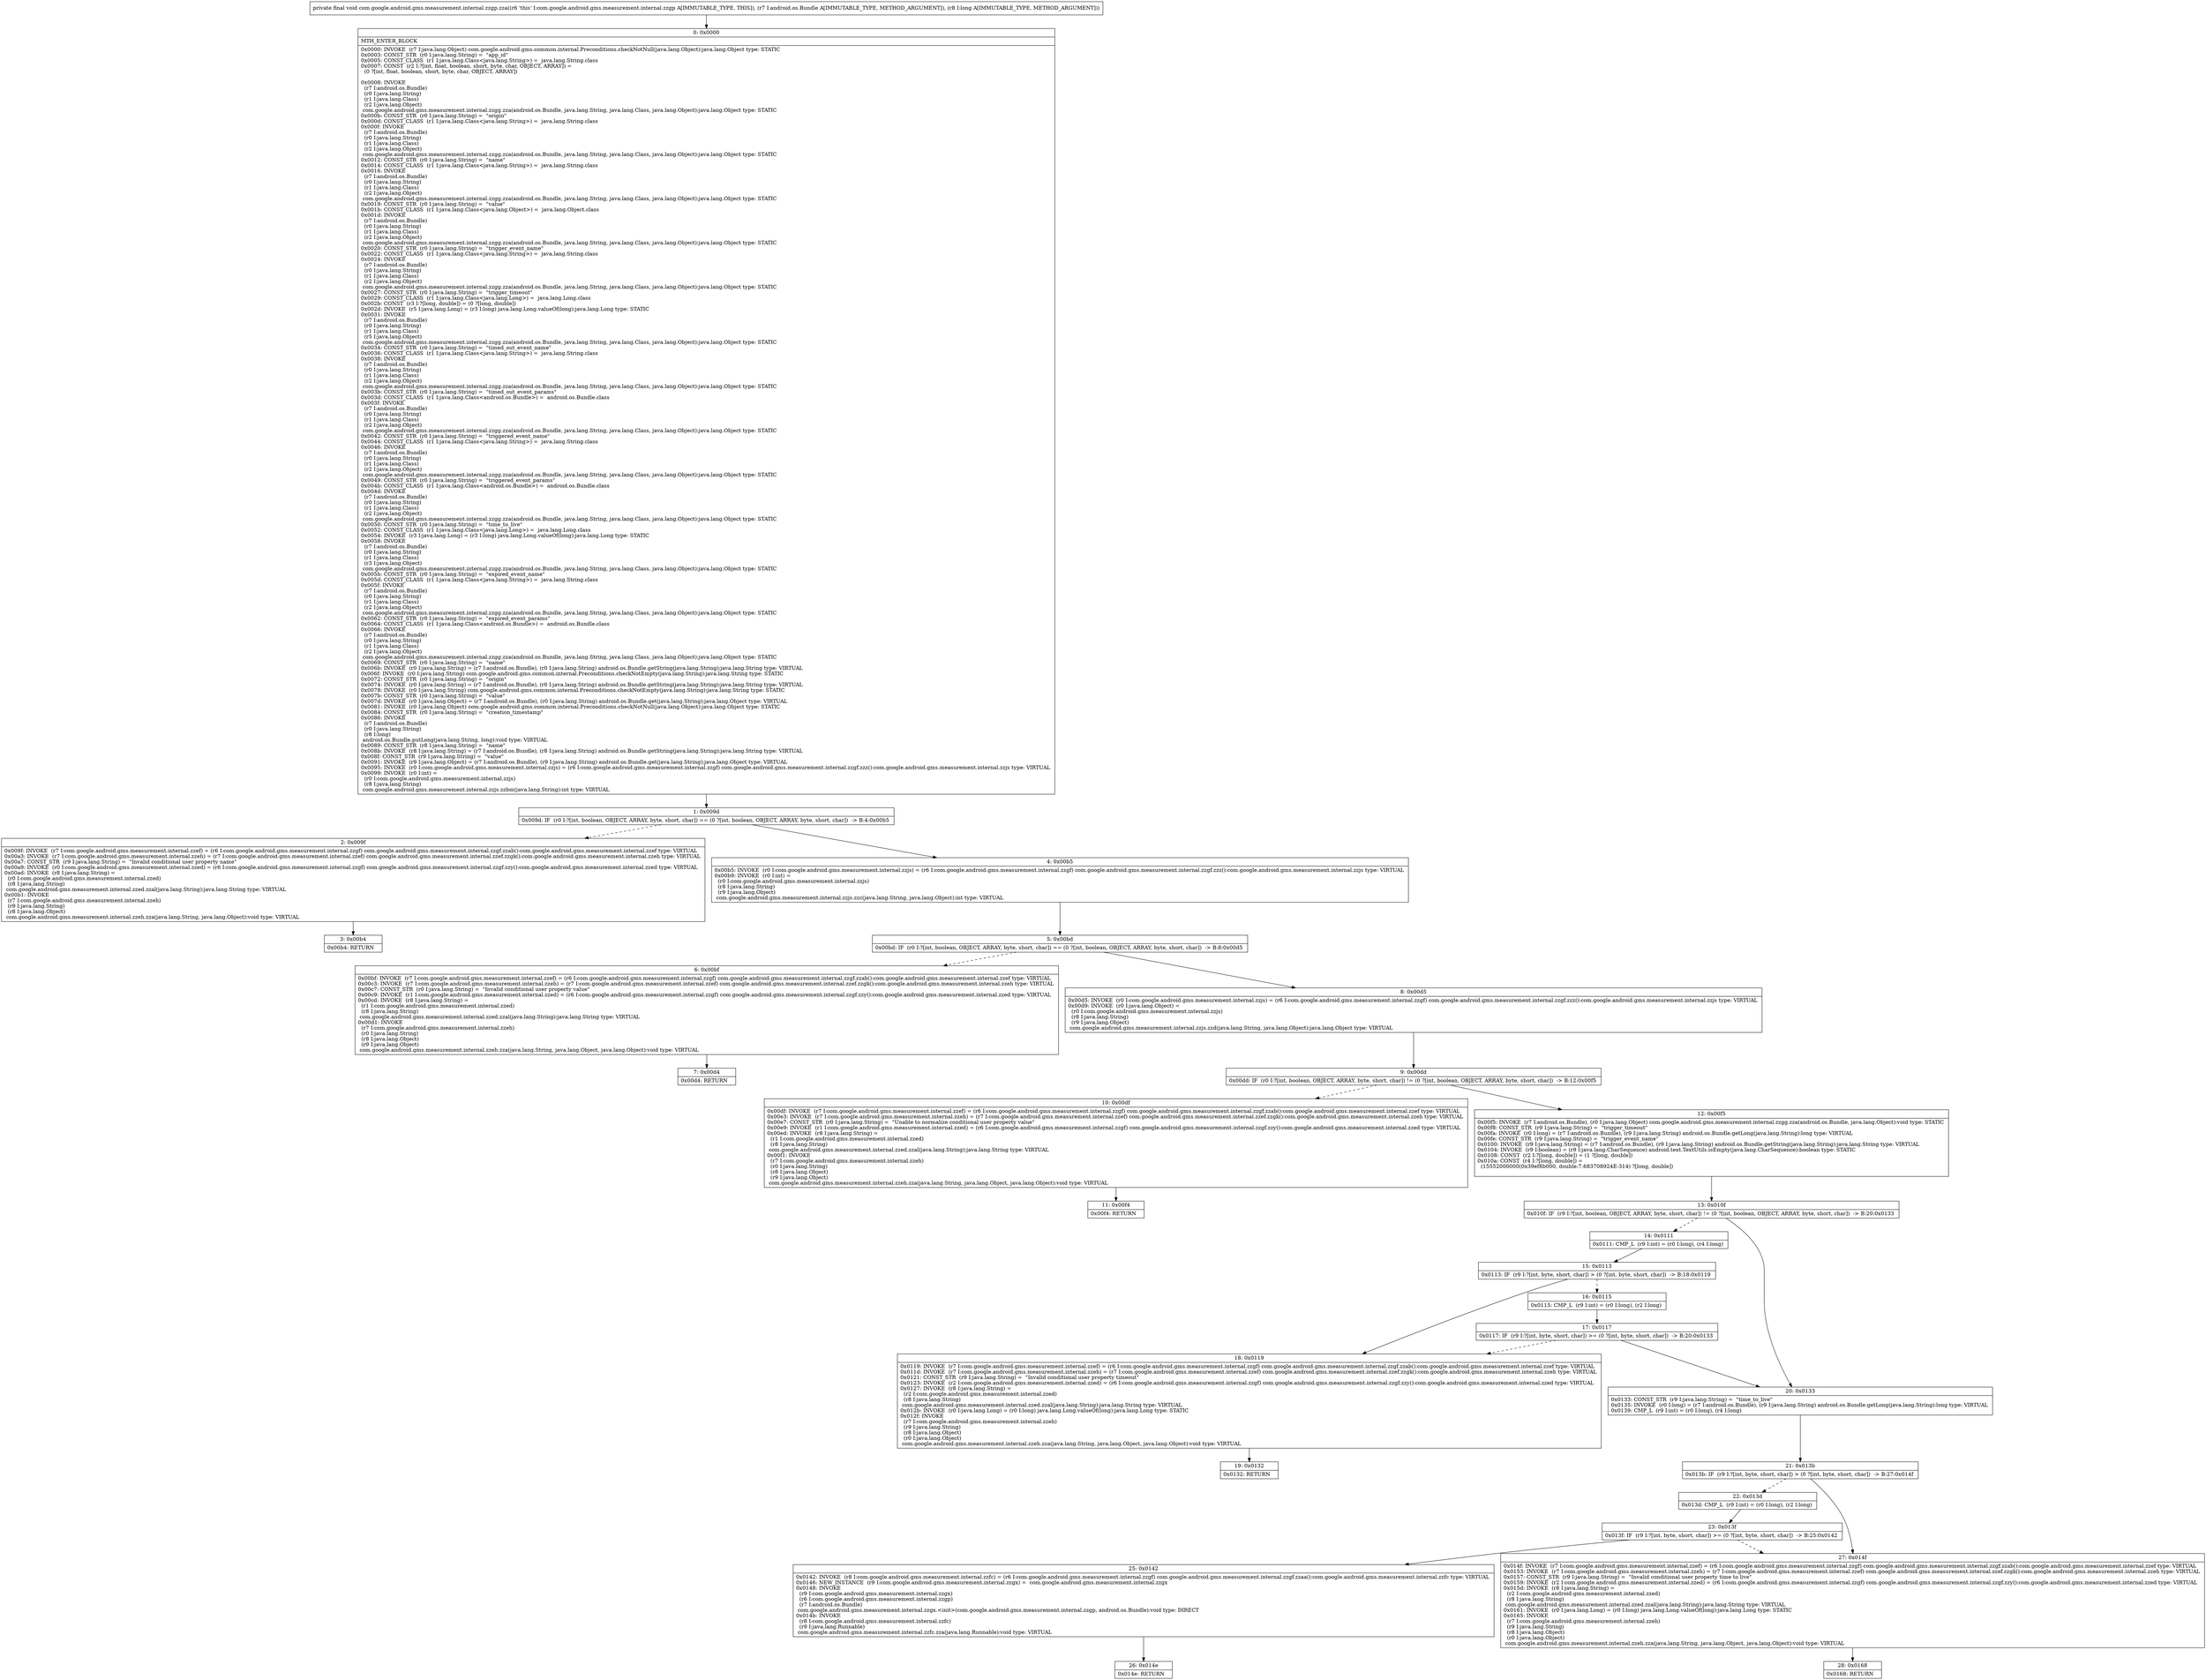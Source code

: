 digraph "CFG forcom.google.android.gms.measurement.internal.zzgp.zza(Landroid\/os\/Bundle;J)V" {
Node_0 [shape=record,label="{0\:\ 0x0000|MTH_ENTER_BLOCK\l|0x0000: INVOKE  (r7 I:java.lang.Object) com.google.android.gms.common.internal.Preconditions.checkNotNull(java.lang.Object):java.lang.Object type: STATIC \l0x0003: CONST_STR  (r0 I:java.lang.String) =  \"app_id\" \l0x0005: CONST_CLASS  (r1 I:java.lang.Class\<java.lang.String\>) =  java.lang.String.class \l0x0007: CONST  (r2 I:?[int, float, boolean, short, byte, char, OBJECT, ARRAY]) = \l  (0 ?[int, float, boolean, short, byte, char, OBJECT, ARRAY])\l \l0x0008: INVOKE  \l  (r7 I:android.os.Bundle)\l  (r0 I:java.lang.String)\l  (r1 I:java.lang.Class)\l  (r2 I:java.lang.Object)\l com.google.android.gms.measurement.internal.zzgg.zza(android.os.Bundle, java.lang.String, java.lang.Class, java.lang.Object):java.lang.Object type: STATIC \l0x000b: CONST_STR  (r0 I:java.lang.String) =  \"origin\" \l0x000d: CONST_CLASS  (r1 I:java.lang.Class\<java.lang.String\>) =  java.lang.String.class \l0x000f: INVOKE  \l  (r7 I:android.os.Bundle)\l  (r0 I:java.lang.String)\l  (r1 I:java.lang.Class)\l  (r2 I:java.lang.Object)\l com.google.android.gms.measurement.internal.zzgg.zza(android.os.Bundle, java.lang.String, java.lang.Class, java.lang.Object):java.lang.Object type: STATIC \l0x0012: CONST_STR  (r0 I:java.lang.String) =  \"name\" \l0x0014: CONST_CLASS  (r1 I:java.lang.Class\<java.lang.String\>) =  java.lang.String.class \l0x0016: INVOKE  \l  (r7 I:android.os.Bundle)\l  (r0 I:java.lang.String)\l  (r1 I:java.lang.Class)\l  (r2 I:java.lang.Object)\l com.google.android.gms.measurement.internal.zzgg.zza(android.os.Bundle, java.lang.String, java.lang.Class, java.lang.Object):java.lang.Object type: STATIC \l0x0019: CONST_STR  (r0 I:java.lang.String) =  \"value\" \l0x001b: CONST_CLASS  (r1 I:java.lang.Class\<java.lang.Object\>) =  java.lang.Object.class \l0x001d: INVOKE  \l  (r7 I:android.os.Bundle)\l  (r0 I:java.lang.String)\l  (r1 I:java.lang.Class)\l  (r2 I:java.lang.Object)\l com.google.android.gms.measurement.internal.zzgg.zza(android.os.Bundle, java.lang.String, java.lang.Class, java.lang.Object):java.lang.Object type: STATIC \l0x0020: CONST_STR  (r0 I:java.lang.String) =  \"trigger_event_name\" \l0x0022: CONST_CLASS  (r1 I:java.lang.Class\<java.lang.String\>) =  java.lang.String.class \l0x0024: INVOKE  \l  (r7 I:android.os.Bundle)\l  (r0 I:java.lang.String)\l  (r1 I:java.lang.Class)\l  (r2 I:java.lang.Object)\l com.google.android.gms.measurement.internal.zzgg.zza(android.os.Bundle, java.lang.String, java.lang.Class, java.lang.Object):java.lang.Object type: STATIC \l0x0027: CONST_STR  (r0 I:java.lang.String) =  \"trigger_timeout\" \l0x0029: CONST_CLASS  (r1 I:java.lang.Class\<java.lang.Long\>) =  java.lang.Long.class \l0x002b: CONST  (r3 I:?[long, double]) = (0 ?[long, double]) \l0x002d: INVOKE  (r5 I:java.lang.Long) = (r3 I:long) java.lang.Long.valueOf(long):java.lang.Long type: STATIC \l0x0031: INVOKE  \l  (r7 I:android.os.Bundle)\l  (r0 I:java.lang.String)\l  (r1 I:java.lang.Class)\l  (r5 I:java.lang.Object)\l com.google.android.gms.measurement.internal.zzgg.zza(android.os.Bundle, java.lang.String, java.lang.Class, java.lang.Object):java.lang.Object type: STATIC \l0x0034: CONST_STR  (r0 I:java.lang.String) =  \"timed_out_event_name\" \l0x0036: CONST_CLASS  (r1 I:java.lang.Class\<java.lang.String\>) =  java.lang.String.class \l0x0038: INVOKE  \l  (r7 I:android.os.Bundle)\l  (r0 I:java.lang.String)\l  (r1 I:java.lang.Class)\l  (r2 I:java.lang.Object)\l com.google.android.gms.measurement.internal.zzgg.zza(android.os.Bundle, java.lang.String, java.lang.Class, java.lang.Object):java.lang.Object type: STATIC \l0x003b: CONST_STR  (r0 I:java.lang.String) =  \"timed_out_event_params\" \l0x003d: CONST_CLASS  (r1 I:java.lang.Class\<android.os.Bundle\>) =  android.os.Bundle.class \l0x003f: INVOKE  \l  (r7 I:android.os.Bundle)\l  (r0 I:java.lang.String)\l  (r1 I:java.lang.Class)\l  (r2 I:java.lang.Object)\l com.google.android.gms.measurement.internal.zzgg.zza(android.os.Bundle, java.lang.String, java.lang.Class, java.lang.Object):java.lang.Object type: STATIC \l0x0042: CONST_STR  (r0 I:java.lang.String) =  \"triggered_event_name\" \l0x0044: CONST_CLASS  (r1 I:java.lang.Class\<java.lang.String\>) =  java.lang.String.class \l0x0046: INVOKE  \l  (r7 I:android.os.Bundle)\l  (r0 I:java.lang.String)\l  (r1 I:java.lang.Class)\l  (r2 I:java.lang.Object)\l com.google.android.gms.measurement.internal.zzgg.zza(android.os.Bundle, java.lang.String, java.lang.Class, java.lang.Object):java.lang.Object type: STATIC \l0x0049: CONST_STR  (r0 I:java.lang.String) =  \"triggered_event_params\" \l0x004b: CONST_CLASS  (r1 I:java.lang.Class\<android.os.Bundle\>) =  android.os.Bundle.class \l0x004d: INVOKE  \l  (r7 I:android.os.Bundle)\l  (r0 I:java.lang.String)\l  (r1 I:java.lang.Class)\l  (r2 I:java.lang.Object)\l com.google.android.gms.measurement.internal.zzgg.zza(android.os.Bundle, java.lang.String, java.lang.Class, java.lang.Object):java.lang.Object type: STATIC \l0x0050: CONST_STR  (r0 I:java.lang.String) =  \"time_to_live\" \l0x0052: CONST_CLASS  (r1 I:java.lang.Class\<java.lang.Long\>) =  java.lang.Long.class \l0x0054: INVOKE  (r3 I:java.lang.Long) = (r3 I:long) java.lang.Long.valueOf(long):java.lang.Long type: STATIC \l0x0058: INVOKE  \l  (r7 I:android.os.Bundle)\l  (r0 I:java.lang.String)\l  (r1 I:java.lang.Class)\l  (r3 I:java.lang.Object)\l com.google.android.gms.measurement.internal.zzgg.zza(android.os.Bundle, java.lang.String, java.lang.Class, java.lang.Object):java.lang.Object type: STATIC \l0x005b: CONST_STR  (r0 I:java.lang.String) =  \"expired_event_name\" \l0x005d: CONST_CLASS  (r1 I:java.lang.Class\<java.lang.String\>) =  java.lang.String.class \l0x005f: INVOKE  \l  (r7 I:android.os.Bundle)\l  (r0 I:java.lang.String)\l  (r1 I:java.lang.Class)\l  (r2 I:java.lang.Object)\l com.google.android.gms.measurement.internal.zzgg.zza(android.os.Bundle, java.lang.String, java.lang.Class, java.lang.Object):java.lang.Object type: STATIC \l0x0062: CONST_STR  (r0 I:java.lang.String) =  \"expired_event_params\" \l0x0064: CONST_CLASS  (r1 I:java.lang.Class\<android.os.Bundle\>) =  android.os.Bundle.class \l0x0066: INVOKE  \l  (r7 I:android.os.Bundle)\l  (r0 I:java.lang.String)\l  (r1 I:java.lang.Class)\l  (r2 I:java.lang.Object)\l com.google.android.gms.measurement.internal.zzgg.zza(android.os.Bundle, java.lang.String, java.lang.Class, java.lang.Object):java.lang.Object type: STATIC \l0x0069: CONST_STR  (r0 I:java.lang.String) =  \"name\" \l0x006b: INVOKE  (r0 I:java.lang.String) = (r7 I:android.os.Bundle), (r0 I:java.lang.String) android.os.Bundle.getString(java.lang.String):java.lang.String type: VIRTUAL \l0x006f: INVOKE  (r0 I:java.lang.String) com.google.android.gms.common.internal.Preconditions.checkNotEmpty(java.lang.String):java.lang.String type: STATIC \l0x0072: CONST_STR  (r0 I:java.lang.String) =  \"origin\" \l0x0074: INVOKE  (r0 I:java.lang.String) = (r7 I:android.os.Bundle), (r0 I:java.lang.String) android.os.Bundle.getString(java.lang.String):java.lang.String type: VIRTUAL \l0x0078: INVOKE  (r0 I:java.lang.String) com.google.android.gms.common.internal.Preconditions.checkNotEmpty(java.lang.String):java.lang.String type: STATIC \l0x007b: CONST_STR  (r0 I:java.lang.String) =  \"value\" \l0x007d: INVOKE  (r0 I:java.lang.Object) = (r7 I:android.os.Bundle), (r0 I:java.lang.String) android.os.Bundle.get(java.lang.String):java.lang.Object type: VIRTUAL \l0x0081: INVOKE  (r0 I:java.lang.Object) com.google.android.gms.common.internal.Preconditions.checkNotNull(java.lang.Object):java.lang.Object type: STATIC \l0x0084: CONST_STR  (r0 I:java.lang.String) =  \"creation_timestamp\" \l0x0086: INVOKE  \l  (r7 I:android.os.Bundle)\l  (r0 I:java.lang.String)\l  (r8 I:long)\l android.os.Bundle.putLong(java.lang.String, long):void type: VIRTUAL \l0x0089: CONST_STR  (r8 I:java.lang.String) =  \"name\" \l0x008b: INVOKE  (r8 I:java.lang.String) = (r7 I:android.os.Bundle), (r8 I:java.lang.String) android.os.Bundle.getString(java.lang.String):java.lang.String type: VIRTUAL \l0x008f: CONST_STR  (r9 I:java.lang.String) =  \"value\" \l0x0091: INVOKE  (r9 I:java.lang.Object) = (r7 I:android.os.Bundle), (r9 I:java.lang.String) android.os.Bundle.get(java.lang.String):java.lang.Object type: VIRTUAL \l0x0095: INVOKE  (r0 I:com.google.android.gms.measurement.internal.zzjs) = (r6 I:com.google.android.gms.measurement.internal.zzgf) com.google.android.gms.measurement.internal.zzgf.zzz():com.google.android.gms.measurement.internal.zzjs type: VIRTUAL \l0x0099: INVOKE  (r0 I:int) = \l  (r0 I:com.google.android.gms.measurement.internal.zzjs)\l  (r8 I:java.lang.String)\l com.google.android.gms.measurement.internal.zzjs.zzbm(java.lang.String):int type: VIRTUAL \l}"];
Node_1 [shape=record,label="{1\:\ 0x009d|0x009d: IF  (r0 I:?[int, boolean, OBJECT, ARRAY, byte, short, char]) == (0 ?[int, boolean, OBJECT, ARRAY, byte, short, char])  \-\> B:4:0x00b5 \l}"];
Node_2 [shape=record,label="{2\:\ 0x009f|0x009f: INVOKE  (r7 I:com.google.android.gms.measurement.internal.zzef) = (r6 I:com.google.android.gms.measurement.internal.zzgf) com.google.android.gms.measurement.internal.zzgf.zzab():com.google.android.gms.measurement.internal.zzef type: VIRTUAL \l0x00a3: INVOKE  (r7 I:com.google.android.gms.measurement.internal.zzeh) = (r7 I:com.google.android.gms.measurement.internal.zzef) com.google.android.gms.measurement.internal.zzef.zzgk():com.google.android.gms.measurement.internal.zzeh type: VIRTUAL \l0x00a7: CONST_STR  (r9 I:java.lang.String) =  \"Invalid conditional user property name\" \l0x00a9: INVOKE  (r0 I:com.google.android.gms.measurement.internal.zzed) = (r6 I:com.google.android.gms.measurement.internal.zzgf) com.google.android.gms.measurement.internal.zzgf.zzy():com.google.android.gms.measurement.internal.zzed type: VIRTUAL \l0x00ad: INVOKE  (r8 I:java.lang.String) = \l  (r0 I:com.google.android.gms.measurement.internal.zzed)\l  (r8 I:java.lang.String)\l com.google.android.gms.measurement.internal.zzed.zzal(java.lang.String):java.lang.String type: VIRTUAL \l0x00b1: INVOKE  \l  (r7 I:com.google.android.gms.measurement.internal.zzeh)\l  (r9 I:java.lang.String)\l  (r8 I:java.lang.Object)\l com.google.android.gms.measurement.internal.zzeh.zza(java.lang.String, java.lang.Object):void type: VIRTUAL \l}"];
Node_3 [shape=record,label="{3\:\ 0x00b4|0x00b4: RETURN   \l}"];
Node_4 [shape=record,label="{4\:\ 0x00b5|0x00b5: INVOKE  (r0 I:com.google.android.gms.measurement.internal.zzjs) = (r6 I:com.google.android.gms.measurement.internal.zzgf) com.google.android.gms.measurement.internal.zzgf.zzz():com.google.android.gms.measurement.internal.zzjs type: VIRTUAL \l0x00b9: INVOKE  (r0 I:int) = \l  (r0 I:com.google.android.gms.measurement.internal.zzjs)\l  (r8 I:java.lang.String)\l  (r9 I:java.lang.Object)\l com.google.android.gms.measurement.internal.zzjs.zzc(java.lang.String, java.lang.Object):int type: VIRTUAL \l}"];
Node_5 [shape=record,label="{5\:\ 0x00bd|0x00bd: IF  (r0 I:?[int, boolean, OBJECT, ARRAY, byte, short, char]) == (0 ?[int, boolean, OBJECT, ARRAY, byte, short, char])  \-\> B:8:0x00d5 \l}"];
Node_6 [shape=record,label="{6\:\ 0x00bf|0x00bf: INVOKE  (r7 I:com.google.android.gms.measurement.internal.zzef) = (r6 I:com.google.android.gms.measurement.internal.zzgf) com.google.android.gms.measurement.internal.zzgf.zzab():com.google.android.gms.measurement.internal.zzef type: VIRTUAL \l0x00c3: INVOKE  (r7 I:com.google.android.gms.measurement.internal.zzeh) = (r7 I:com.google.android.gms.measurement.internal.zzef) com.google.android.gms.measurement.internal.zzef.zzgk():com.google.android.gms.measurement.internal.zzeh type: VIRTUAL \l0x00c7: CONST_STR  (r0 I:java.lang.String) =  \"Invalid conditional user property value\" \l0x00c9: INVOKE  (r1 I:com.google.android.gms.measurement.internal.zzed) = (r6 I:com.google.android.gms.measurement.internal.zzgf) com.google.android.gms.measurement.internal.zzgf.zzy():com.google.android.gms.measurement.internal.zzed type: VIRTUAL \l0x00cd: INVOKE  (r8 I:java.lang.String) = \l  (r1 I:com.google.android.gms.measurement.internal.zzed)\l  (r8 I:java.lang.String)\l com.google.android.gms.measurement.internal.zzed.zzal(java.lang.String):java.lang.String type: VIRTUAL \l0x00d1: INVOKE  \l  (r7 I:com.google.android.gms.measurement.internal.zzeh)\l  (r0 I:java.lang.String)\l  (r8 I:java.lang.Object)\l  (r9 I:java.lang.Object)\l com.google.android.gms.measurement.internal.zzeh.zza(java.lang.String, java.lang.Object, java.lang.Object):void type: VIRTUAL \l}"];
Node_7 [shape=record,label="{7\:\ 0x00d4|0x00d4: RETURN   \l}"];
Node_8 [shape=record,label="{8\:\ 0x00d5|0x00d5: INVOKE  (r0 I:com.google.android.gms.measurement.internal.zzjs) = (r6 I:com.google.android.gms.measurement.internal.zzgf) com.google.android.gms.measurement.internal.zzgf.zzz():com.google.android.gms.measurement.internal.zzjs type: VIRTUAL \l0x00d9: INVOKE  (r0 I:java.lang.Object) = \l  (r0 I:com.google.android.gms.measurement.internal.zzjs)\l  (r8 I:java.lang.String)\l  (r9 I:java.lang.Object)\l com.google.android.gms.measurement.internal.zzjs.zzd(java.lang.String, java.lang.Object):java.lang.Object type: VIRTUAL \l}"];
Node_9 [shape=record,label="{9\:\ 0x00dd|0x00dd: IF  (r0 I:?[int, boolean, OBJECT, ARRAY, byte, short, char]) != (0 ?[int, boolean, OBJECT, ARRAY, byte, short, char])  \-\> B:12:0x00f5 \l}"];
Node_10 [shape=record,label="{10\:\ 0x00df|0x00df: INVOKE  (r7 I:com.google.android.gms.measurement.internal.zzef) = (r6 I:com.google.android.gms.measurement.internal.zzgf) com.google.android.gms.measurement.internal.zzgf.zzab():com.google.android.gms.measurement.internal.zzef type: VIRTUAL \l0x00e3: INVOKE  (r7 I:com.google.android.gms.measurement.internal.zzeh) = (r7 I:com.google.android.gms.measurement.internal.zzef) com.google.android.gms.measurement.internal.zzef.zzgk():com.google.android.gms.measurement.internal.zzeh type: VIRTUAL \l0x00e7: CONST_STR  (r0 I:java.lang.String) =  \"Unable to normalize conditional user property value\" \l0x00e9: INVOKE  (r1 I:com.google.android.gms.measurement.internal.zzed) = (r6 I:com.google.android.gms.measurement.internal.zzgf) com.google.android.gms.measurement.internal.zzgf.zzy():com.google.android.gms.measurement.internal.zzed type: VIRTUAL \l0x00ed: INVOKE  (r8 I:java.lang.String) = \l  (r1 I:com.google.android.gms.measurement.internal.zzed)\l  (r8 I:java.lang.String)\l com.google.android.gms.measurement.internal.zzed.zzal(java.lang.String):java.lang.String type: VIRTUAL \l0x00f1: INVOKE  \l  (r7 I:com.google.android.gms.measurement.internal.zzeh)\l  (r0 I:java.lang.String)\l  (r8 I:java.lang.Object)\l  (r9 I:java.lang.Object)\l com.google.android.gms.measurement.internal.zzeh.zza(java.lang.String, java.lang.Object, java.lang.Object):void type: VIRTUAL \l}"];
Node_11 [shape=record,label="{11\:\ 0x00f4|0x00f4: RETURN   \l}"];
Node_12 [shape=record,label="{12\:\ 0x00f5|0x00f5: INVOKE  (r7 I:android.os.Bundle), (r0 I:java.lang.Object) com.google.android.gms.measurement.internal.zzgg.zza(android.os.Bundle, java.lang.Object):void type: STATIC \l0x00f8: CONST_STR  (r9 I:java.lang.String) =  \"trigger_timeout\" \l0x00fa: INVOKE  (r0 I:long) = (r7 I:android.os.Bundle), (r9 I:java.lang.String) android.os.Bundle.getLong(java.lang.String):long type: VIRTUAL \l0x00fe: CONST_STR  (r9 I:java.lang.String) =  \"trigger_event_name\" \l0x0100: INVOKE  (r9 I:java.lang.String) = (r7 I:android.os.Bundle), (r9 I:java.lang.String) android.os.Bundle.getString(java.lang.String):java.lang.String type: VIRTUAL \l0x0104: INVOKE  (r9 I:boolean) = (r9 I:java.lang.CharSequence) android.text.TextUtils.isEmpty(java.lang.CharSequence):boolean type: STATIC \l0x0108: CONST  (r2 I:?[long, double]) = (1 ?[long, double]) \l0x010a: CONST  (r4 I:?[long, double]) = \l  (15552000000(0x39ef8b000, double:7.683708924E\-314) ?[long, double])\l \l}"];
Node_13 [shape=record,label="{13\:\ 0x010f|0x010f: IF  (r9 I:?[int, boolean, OBJECT, ARRAY, byte, short, char]) != (0 ?[int, boolean, OBJECT, ARRAY, byte, short, char])  \-\> B:20:0x0133 \l}"];
Node_14 [shape=record,label="{14\:\ 0x0111|0x0111: CMP_L  (r9 I:int) = (r0 I:long), (r4 I:long) \l}"];
Node_15 [shape=record,label="{15\:\ 0x0113|0x0113: IF  (r9 I:?[int, byte, short, char]) \> (0 ?[int, byte, short, char])  \-\> B:18:0x0119 \l}"];
Node_16 [shape=record,label="{16\:\ 0x0115|0x0115: CMP_L  (r9 I:int) = (r0 I:long), (r2 I:long) \l}"];
Node_17 [shape=record,label="{17\:\ 0x0117|0x0117: IF  (r9 I:?[int, byte, short, char]) \>= (0 ?[int, byte, short, char])  \-\> B:20:0x0133 \l}"];
Node_18 [shape=record,label="{18\:\ 0x0119|0x0119: INVOKE  (r7 I:com.google.android.gms.measurement.internal.zzef) = (r6 I:com.google.android.gms.measurement.internal.zzgf) com.google.android.gms.measurement.internal.zzgf.zzab():com.google.android.gms.measurement.internal.zzef type: VIRTUAL \l0x011d: INVOKE  (r7 I:com.google.android.gms.measurement.internal.zzeh) = (r7 I:com.google.android.gms.measurement.internal.zzef) com.google.android.gms.measurement.internal.zzef.zzgk():com.google.android.gms.measurement.internal.zzeh type: VIRTUAL \l0x0121: CONST_STR  (r9 I:java.lang.String) =  \"Invalid conditional user property timeout\" \l0x0123: INVOKE  (r2 I:com.google.android.gms.measurement.internal.zzed) = (r6 I:com.google.android.gms.measurement.internal.zzgf) com.google.android.gms.measurement.internal.zzgf.zzy():com.google.android.gms.measurement.internal.zzed type: VIRTUAL \l0x0127: INVOKE  (r8 I:java.lang.String) = \l  (r2 I:com.google.android.gms.measurement.internal.zzed)\l  (r8 I:java.lang.String)\l com.google.android.gms.measurement.internal.zzed.zzal(java.lang.String):java.lang.String type: VIRTUAL \l0x012b: INVOKE  (r0 I:java.lang.Long) = (r0 I:long) java.lang.Long.valueOf(long):java.lang.Long type: STATIC \l0x012f: INVOKE  \l  (r7 I:com.google.android.gms.measurement.internal.zzeh)\l  (r9 I:java.lang.String)\l  (r8 I:java.lang.Object)\l  (r0 I:java.lang.Object)\l com.google.android.gms.measurement.internal.zzeh.zza(java.lang.String, java.lang.Object, java.lang.Object):void type: VIRTUAL \l}"];
Node_19 [shape=record,label="{19\:\ 0x0132|0x0132: RETURN   \l}"];
Node_20 [shape=record,label="{20\:\ 0x0133|0x0133: CONST_STR  (r9 I:java.lang.String) =  \"time_to_live\" \l0x0135: INVOKE  (r0 I:long) = (r7 I:android.os.Bundle), (r9 I:java.lang.String) android.os.Bundle.getLong(java.lang.String):long type: VIRTUAL \l0x0139: CMP_L  (r9 I:int) = (r0 I:long), (r4 I:long) \l}"];
Node_21 [shape=record,label="{21\:\ 0x013b|0x013b: IF  (r9 I:?[int, byte, short, char]) \> (0 ?[int, byte, short, char])  \-\> B:27:0x014f \l}"];
Node_22 [shape=record,label="{22\:\ 0x013d|0x013d: CMP_L  (r9 I:int) = (r0 I:long), (r2 I:long) \l}"];
Node_23 [shape=record,label="{23\:\ 0x013f|0x013f: IF  (r9 I:?[int, byte, short, char]) \>= (0 ?[int, byte, short, char])  \-\> B:25:0x0142 \l}"];
Node_25 [shape=record,label="{25\:\ 0x0142|0x0142: INVOKE  (r8 I:com.google.android.gms.measurement.internal.zzfc) = (r6 I:com.google.android.gms.measurement.internal.zzgf) com.google.android.gms.measurement.internal.zzgf.zzaa():com.google.android.gms.measurement.internal.zzfc type: VIRTUAL \l0x0146: NEW_INSTANCE  (r9 I:com.google.android.gms.measurement.internal.zzgx) =  com.google.android.gms.measurement.internal.zzgx \l0x0148: INVOKE  \l  (r9 I:com.google.android.gms.measurement.internal.zzgx)\l  (r6 I:com.google.android.gms.measurement.internal.zzgp)\l  (r7 I:android.os.Bundle)\l com.google.android.gms.measurement.internal.zzgx.\<init\>(com.google.android.gms.measurement.internal.zzgp, android.os.Bundle):void type: DIRECT \l0x014b: INVOKE  \l  (r8 I:com.google.android.gms.measurement.internal.zzfc)\l  (r9 I:java.lang.Runnable)\l com.google.android.gms.measurement.internal.zzfc.zza(java.lang.Runnable):void type: VIRTUAL \l}"];
Node_26 [shape=record,label="{26\:\ 0x014e|0x014e: RETURN   \l}"];
Node_27 [shape=record,label="{27\:\ 0x014f|0x014f: INVOKE  (r7 I:com.google.android.gms.measurement.internal.zzef) = (r6 I:com.google.android.gms.measurement.internal.zzgf) com.google.android.gms.measurement.internal.zzgf.zzab():com.google.android.gms.measurement.internal.zzef type: VIRTUAL \l0x0153: INVOKE  (r7 I:com.google.android.gms.measurement.internal.zzeh) = (r7 I:com.google.android.gms.measurement.internal.zzef) com.google.android.gms.measurement.internal.zzef.zzgk():com.google.android.gms.measurement.internal.zzeh type: VIRTUAL \l0x0157: CONST_STR  (r9 I:java.lang.String) =  \"Invalid conditional user property time to live\" \l0x0159: INVOKE  (r2 I:com.google.android.gms.measurement.internal.zzed) = (r6 I:com.google.android.gms.measurement.internal.zzgf) com.google.android.gms.measurement.internal.zzgf.zzy():com.google.android.gms.measurement.internal.zzed type: VIRTUAL \l0x015d: INVOKE  (r8 I:java.lang.String) = \l  (r2 I:com.google.android.gms.measurement.internal.zzed)\l  (r8 I:java.lang.String)\l com.google.android.gms.measurement.internal.zzed.zzal(java.lang.String):java.lang.String type: VIRTUAL \l0x0161: INVOKE  (r0 I:java.lang.Long) = (r0 I:long) java.lang.Long.valueOf(long):java.lang.Long type: STATIC \l0x0165: INVOKE  \l  (r7 I:com.google.android.gms.measurement.internal.zzeh)\l  (r9 I:java.lang.String)\l  (r8 I:java.lang.Object)\l  (r0 I:java.lang.Object)\l com.google.android.gms.measurement.internal.zzeh.zza(java.lang.String, java.lang.Object, java.lang.Object):void type: VIRTUAL \l}"];
Node_28 [shape=record,label="{28\:\ 0x0168|0x0168: RETURN   \l}"];
MethodNode[shape=record,label="{private final void com.google.android.gms.measurement.internal.zzgp.zza((r6 'this' I:com.google.android.gms.measurement.internal.zzgp A[IMMUTABLE_TYPE, THIS]), (r7 I:android.os.Bundle A[IMMUTABLE_TYPE, METHOD_ARGUMENT]), (r8 I:long A[IMMUTABLE_TYPE, METHOD_ARGUMENT])) }"];
MethodNode -> Node_0;
Node_0 -> Node_1;
Node_1 -> Node_2[style=dashed];
Node_1 -> Node_4;
Node_2 -> Node_3;
Node_4 -> Node_5;
Node_5 -> Node_6[style=dashed];
Node_5 -> Node_8;
Node_6 -> Node_7;
Node_8 -> Node_9;
Node_9 -> Node_10[style=dashed];
Node_9 -> Node_12;
Node_10 -> Node_11;
Node_12 -> Node_13;
Node_13 -> Node_14[style=dashed];
Node_13 -> Node_20;
Node_14 -> Node_15;
Node_15 -> Node_16[style=dashed];
Node_15 -> Node_18;
Node_16 -> Node_17;
Node_17 -> Node_18[style=dashed];
Node_17 -> Node_20;
Node_18 -> Node_19;
Node_20 -> Node_21;
Node_21 -> Node_22[style=dashed];
Node_21 -> Node_27;
Node_22 -> Node_23;
Node_23 -> Node_25;
Node_23 -> Node_27[style=dashed];
Node_25 -> Node_26;
Node_27 -> Node_28;
}

